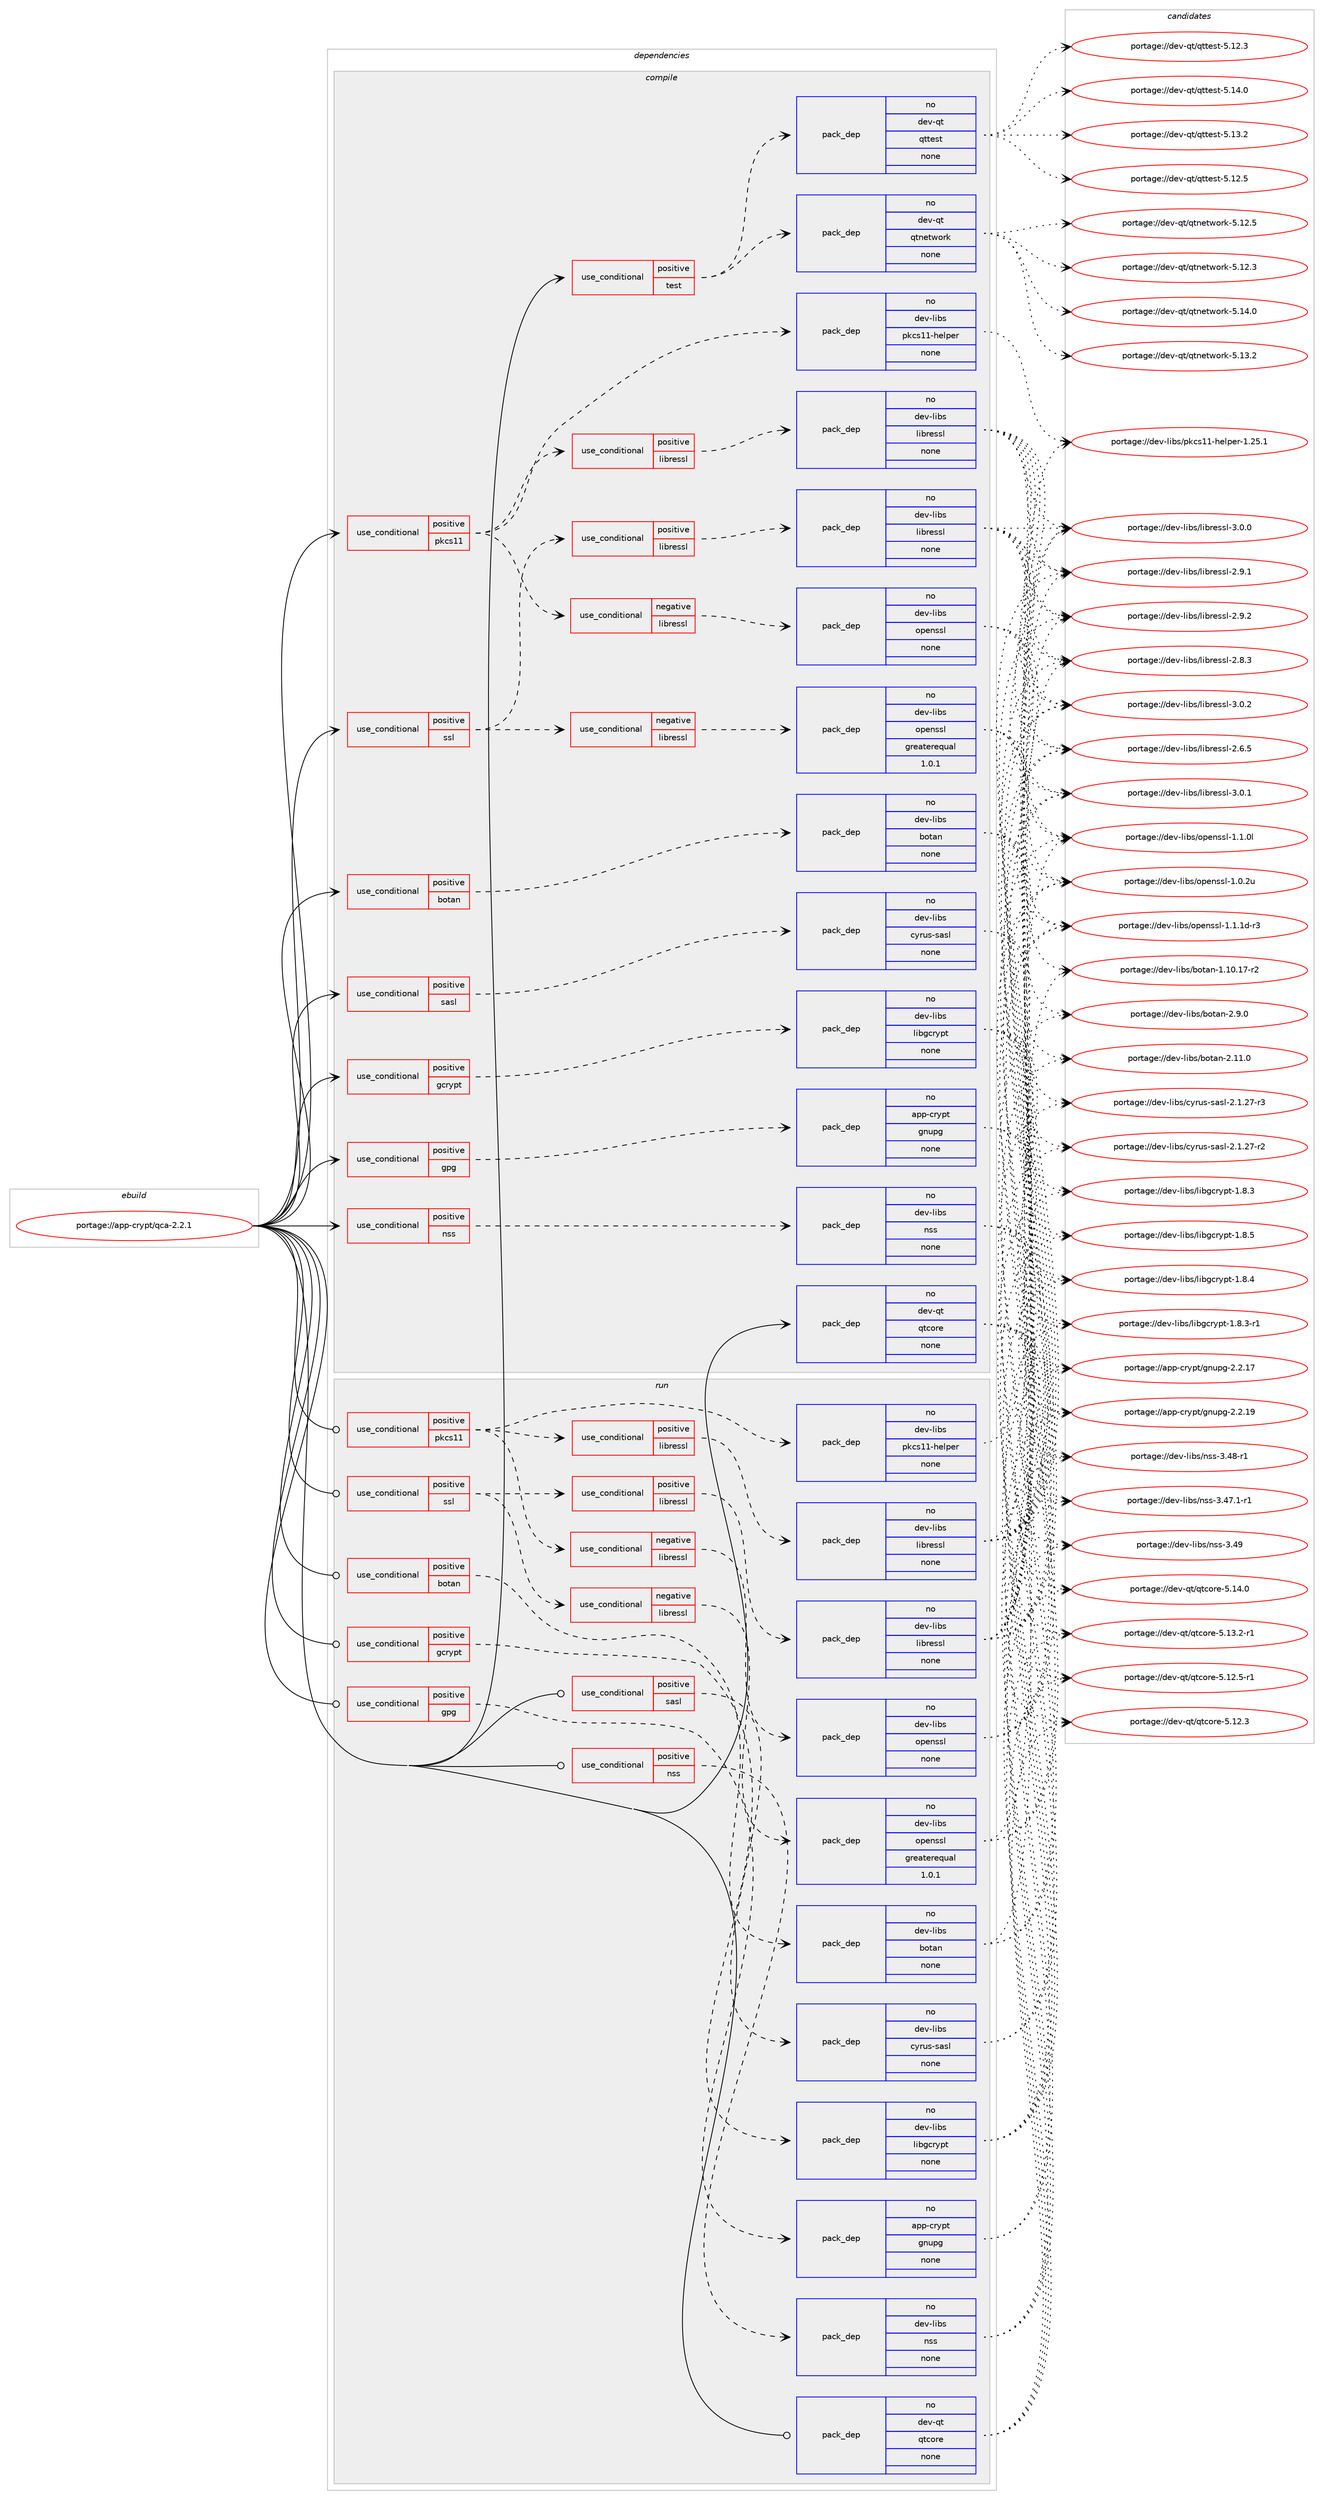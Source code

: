 digraph prolog {

# *************
# Graph options
# *************

newrank=true;
concentrate=true;
compound=true;
graph [rankdir=LR,fontname=Helvetica,fontsize=10,ranksep=1.5];#, ranksep=2.5, nodesep=0.2];
edge  [arrowhead=vee];
node  [fontname=Helvetica,fontsize=10];

# **********
# The ebuild
# **********

subgraph cluster_leftcol {
color=gray;
label=<<i>ebuild</i>>;
id [label="portage://app-crypt/qca-2.2.1", color=red, width=4, href="../app-crypt/qca-2.2.1.svg"];
}

# ****************
# The dependencies
# ****************

subgraph cluster_midcol {
color=gray;
label=<<i>dependencies</i>>;
subgraph cluster_compile {
fillcolor="#eeeeee";
style=filled;
label=<<i>compile</i>>;
subgraph cond151161 {
dependency641656 [label=<<TABLE BORDER="0" CELLBORDER="1" CELLSPACING="0" CELLPADDING="4"><TR><TD ROWSPAN="3" CELLPADDING="10">use_conditional</TD></TR><TR><TD>positive</TD></TR><TR><TD>botan</TD></TR></TABLE>>, shape=none, color=red];
subgraph pack481972 {
dependency641657 [label=<<TABLE BORDER="0" CELLBORDER="1" CELLSPACING="0" CELLPADDING="4" WIDTH="220"><TR><TD ROWSPAN="6" CELLPADDING="30">pack_dep</TD></TR><TR><TD WIDTH="110">no</TD></TR><TR><TD>dev-libs</TD></TR><TR><TD>botan</TD></TR><TR><TD>none</TD></TR><TR><TD></TD></TR></TABLE>>, shape=none, color=blue];
}
dependency641656:e -> dependency641657:w [weight=20,style="dashed",arrowhead="vee"];
}
id:e -> dependency641656:w [weight=20,style="solid",arrowhead="vee"];
subgraph cond151162 {
dependency641658 [label=<<TABLE BORDER="0" CELLBORDER="1" CELLSPACING="0" CELLPADDING="4"><TR><TD ROWSPAN="3" CELLPADDING="10">use_conditional</TD></TR><TR><TD>positive</TD></TR><TR><TD>gcrypt</TD></TR></TABLE>>, shape=none, color=red];
subgraph pack481973 {
dependency641659 [label=<<TABLE BORDER="0" CELLBORDER="1" CELLSPACING="0" CELLPADDING="4" WIDTH="220"><TR><TD ROWSPAN="6" CELLPADDING="30">pack_dep</TD></TR><TR><TD WIDTH="110">no</TD></TR><TR><TD>dev-libs</TD></TR><TR><TD>libgcrypt</TD></TR><TR><TD>none</TD></TR><TR><TD></TD></TR></TABLE>>, shape=none, color=blue];
}
dependency641658:e -> dependency641659:w [weight=20,style="dashed",arrowhead="vee"];
}
id:e -> dependency641658:w [weight=20,style="solid",arrowhead="vee"];
subgraph cond151163 {
dependency641660 [label=<<TABLE BORDER="0" CELLBORDER="1" CELLSPACING="0" CELLPADDING="4"><TR><TD ROWSPAN="3" CELLPADDING="10">use_conditional</TD></TR><TR><TD>positive</TD></TR><TR><TD>gpg</TD></TR></TABLE>>, shape=none, color=red];
subgraph pack481974 {
dependency641661 [label=<<TABLE BORDER="0" CELLBORDER="1" CELLSPACING="0" CELLPADDING="4" WIDTH="220"><TR><TD ROWSPAN="6" CELLPADDING="30">pack_dep</TD></TR><TR><TD WIDTH="110">no</TD></TR><TR><TD>app-crypt</TD></TR><TR><TD>gnupg</TD></TR><TR><TD>none</TD></TR><TR><TD></TD></TR></TABLE>>, shape=none, color=blue];
}
dependency641660:e -> dependency641661:w [weight=20,style="dashed",arrowhead="vee"];
}
id:e -> dependency641660:w [weight=20,style="solid",arrowhead="vee"];
subgraph cond151164 {
dependency641662 [label=<<TABLE BORDER="0" CELLBORDER="1" CELLSPACING="0" CELLPADDING="4"><TR><TD ROWSPAN="3" CELLPADDING="10">use_conditional</TD></TR><TR><TD>positive</TD></TR><TR><TD>nss</TD></TR></TABLE>>, shape=none, color=red];
subgraph pack481975 {
dependency641663 [label=<<TABLE BORDER="0" CELLBORDER="1" CELLSPACING="0" CELLPADDING="4" WIDTH="220"><TR><TD ROWSPAN="6" CELLPADDING="30">pack_dep</TD></TR><TR><TD WIDTH="110">no</TD></TR><TR><TD>dev-libs</TD></TR><TR><TD>nss</TD></TR><TR><TD>none</TD></TR><TR><TD></TD></TR></TABLE>>, shape=none, color=blue];
}
dependency641662:e -> dependency641663:w [weight=20,style="dashed",arrowhead="vee"];
}
id:e -> dependency641662:w [weight=20,style="solid",arrowhead="vee"];
subgraph cond151165 {
dependency641664 [label=<<TABLE BORDER="0" CELLBORDER="1" CELLSPACING="0" CELLPADDING="4"><TR><TD ROWSPAN="3" CELLPADDING="10">use_conditional</TD></TR><TR><TD>positive</TD></TR><TR><TD>pkcs11</TD></TR></TABLE>>, shape=none, color=red];
subgraph cond151166 {
dependency641665 [label=<<TABLE BORDER="0" CELLBORDER="1" CELLSPACING="0" CELLPADDING="4"><TR><TD ROWSPAN="3" CELLPADDING="10">use_conditional</TD></TR><TR><TD>negative</TD></TR><TR><TD>libressl</TD></TR></TABLE>>, shape=none, color=red];
subgraph pack481976 {
dependency641666 [label=<<TABLE BORDER="0" CELLBORDER="1" CELLSPACING="0" CELLPADDING="4" WIDTH="220"><TR><TD ROWSPAN="6" CELLPADDING="30">pack_dep</TD></TR><TR><TD WIDTH="110">no</TD></TR><TR><TD>dev-libs</TD></TR><TR><TD>openssl</TD></TR><TR><TD>none</TD></TR><TR><TD></TD></TR></TABLE>>, shape=none, color=blue];
}
dependency641665:e -> dependency641666:w [weight=20,style="dashed",arrowhead="vee"];
}
dependency641664:e -> dependency641665:w [weight=20,style="dashed",arrowhead="vee"];
subgraph cond151167 {
dependency641667 [label=<<TABLE BORDER="0" CELLBORDER="1" CELLSPACING="0" CELLPADDING="4"><TR><TD ROWSPAN="3" CELLPADDING="10">use_conditional</TD></TR><TR><TD>positive</TD></TR><TR><TD>libressl</TD></TR></TABLE>>, shape=none, color=red];
subgraph pack481977 {
dependency641668 [label=<<TABLE BORDER="0" CELLBORDER="1" CELLSPACING="0" CELLPADDING="4" WIDTH="220"><TR><TD ROWSPAN="6" CELLPADDING="30">pack_dep</TD></TR><TR><TD WIDTH="110">no</TD></TR><TR><TD>dev-libs</TD></TR><TR><TD>libressl</TD></TR><TR><TD>none</TD></TR><TR><TD></TD></TR></TABLE>>, shape=none, color=blue];
}
dependency641667:e -> dependency641668:w [weight=20,style="dashed",arrowhead="vee"];
}
dependency641664:e -> dependency641667:w [weight=20,style="dashed",arrowhead="vee"];
subgraph pack481978 {
dependency641669 [label=<<TABLE BORDER="0" CELLBORDER="1" CELLSPACING="0" CELLPADDING="4" WIDTH="220"><TR><TD ROWSPAN="6" CELLPADDING="30">pack_dep</TD></TR><TR><TD WIDTH="110">no</TD></TR><TR><TD>dev-libs</TD></TR><TR><TD>pkcs11-helper</TD></TR><TR><TD>none</TD></TR><TR><TD></TD></TR></TABLE>>, shape=none, color=blue];
}
dependency641664:e -> dependency641669:w [weight=20,style="dashed",arrowhead="vee"];
}
id:e -> dependency641664:w [weight=20,style="solid",arrowhead="vee"];
subgraph cond151168 {
dependency641670 [label=<<TABLE BORDER="0" CELLBORDER="1" CELLSPACING="0" CELLPADDING="4"><TR><TD ROWSPAN="3" CELLPADDING="10">use_conditional</TD></TR><TR><TD>positive</TD></TR><TR><TD>sasl</TD></TR></TABLE>>, shape=none, color=red];
subgraph pack481979 {
dependency641671 [label=<<TABLE BORDER="0" CELLBORDER="1" CELLSPACING="0" CELLPADDING="4" WIDTH="220"><TR><TD ROWSPAN="6" CELLPADDING="30">pack_dep</TD></TR><TR><TD WIDTH="110">no</TD></TR><TR><TD>dev-libs</TD></TR><TR><TD>cyrus-sasl</TD></TR><TR><TD>none</TD></TR><TR><TD></TD></TR></TABLE>>, shape=none, color=blue];
}
dependency641670:e -> dependency641671:w [weight=20,style="dashed",arrowhead="vee"];
}
id:e -> dependency641670:w [weight=20,style="solid",arrowhead="vee"];
subgraph cond151169 {
dependency641672 [label=<<TABLE BORDER="0" CELLBORDER="1" CELLSPACING="0" CELLPADDING="4"><TR><TD ROWSPAN="3" CELLPADDING="10">use_conditional</TD></TR><TR><TD>positive</TD></TR><TR><TD>ssl</TD></TR></TABLE>>, shape=none, color=red];
subgraph cond151170 {
dependency641673 [label=<<TABLE BORDER="0" CELLBORDER="1" CELLSPACING="0" CELLPADDING="4"><TR><TD ROWSPAN="3" CELLPADDING="10">use_conditional</TD></TR><TR><TD>negative</TD></TR><TR><TD>libressl</TD></TR></TABLE>>, shape=none, color=red];
subgraph pack481980 {
dependency641674 [label=<<TABLE BORDER="0" CELLBORDER="1" CELLSPACING="0" CELLPADDING="4" WIDTH="220"><TR><TD ROWSPAN="6" CELLPADDING="30">pack_dep</TD></TR><TR><TD WIDTH="110">no</TD></TR><TR><TD>dev-libs</TD></TR><TR><TD>openssl</TD></TR><TR><TD>greaterequal</TD></TR><TR><TD>1.0.1</TD></TR></TABLE>>, shape=none, color=blue];
}
dependency641673:e -> dependency641674:w [weight=20,style="dashed",arrowhead="vee"];
}
dependency641672:e -> dependency641673:w [weight=20,style="dashed",arrowhead="vee"];
subgraph cond151171 {
dependency641675 [label=<<TABLE BORDER="0" CELLBORDER="1" CELLSPACING="0" CELLPADDING="4"><TR><TD ROWSPAN="3" CELLPADDING="10">use_conditional</TD></TR><TR><TD>positive</TD></TR><TR><TD>libressl</TD></TR></TABLE>>, shape=none, color=red];
subgraph pack481981 {
dependency641676 [label=<<TABLE BORDER="0" CELLBORDER="1" CELLSPACING="0" CELLPADDING="4" WIDTH="220"><TR><TD ROWSPAN="6" CELLPADDING="30">pack_dep</TD></TR><TR><TD WIDTH="110">no</TD></TR><TR><TD>dev-libs</TD></TR><TR><TD>libressl</TD></TR><TR><TD>none</TD></TR><TR><TD></TD></TR></TABLE>>, shape=none, color=blue];
}
dependency641675:e -> dependency641676:w [weight=20,style="dashed",arrowhead="vee"];
}
dependency641672:e -> dependency641675:w [weight=20,style="dashed",arrowhead="vee"];
}
id:e -> dependency641672:w [weight=20,style="solid",arrowhead="vee"];
subgraph cond151172 {
dependency641677 [label=<<TABLE BORDER="0" CELLBORDER="1" CELLSPACING="0" CELLPADDING="4"><TR><TD ROWSPAN="3" CELLPADDING="10">use_conditional</TD></TR><TR><TD>positive</TD></TR><TR><TD>test</TD></TR></TABLE>>, shape=none, color=red];
subgraph pack481982 {
dependency641678 [label=<<TABLE BORDER="0" CELLBORDER="1" CELLSPACING="0" CELLPADDING="4" WIDTH="220"><TR><TD ROWSPAN="6" CELLPADDING="30">pack_dep</TD></TR><TR><TD WIDTH="110">no</TD></TR><TR><TD>dev-qt</TD></TR><TR><TD>qtnetwork</TD></TR><TR><TD>none</TD></TR><TR><TD></TD></TR></TABLE>>, shape=none, color=blue];
}
dependency641677:e -> dependency641678:w [weight=20,style="dashed",arrowhead="vee"];
subgraph pack481983 {
dependency641679 [label=<<TABLE BORDER="0" CELLBORDER="1" CELLSPACING="0" CELLPADDING="4" WIDTH="220"><TR><TD ROWSPAN="6" CELLPADDING="30">pack_dep</TD></TR><TR><TD WIDTH="110">no</TD></TR><TR><TD>dev-qt</TD></TR><TR><TD>qttest</TD></TR><TR><TD>none</TD></TR><TR><TD></TD></TR></TABLE>>, shape=none, color=blue];
}
dependency641677:e -> dependency641679:w [weight=20,style="dashed",arrowhead="vee"];
}
id:e -> dependency641677:w [weight=20,style="solid",arrowhead="vee"];
subgraph pack481984 {
dependency641680 [label=<<TABLE BORDER="0" CELLBORDER="1" CELLSPACING="0" CELLPADDING="4" WIDTH="220"><TR><TD ROWSPAN="6" CELLPADDING="30">pack_dep</TD></TR><TR><TD WIDTH="110">no</TD></TR><TR><TD>dev-qt</TD></TR><TR><TD>qtcore</TD></TR><TR><TD>none</TD></TR><TR><TD></TD></TR></TABLE>>, shape=none, color=blue];
}
id:e -> dependency641680:w [weight=20,style="solid",arrowhead="vee"];
}
subgraph cluster_compileandrun {
fillcolor="#eeeeee";
style=filled;
label=<<i>compile and run</i>>;
}
subgraph cluster_run {
fillcolor="#eeeeee";
style=filled;
label=<<i>run</i>>;
subgraph cond151173 {
dependency641681 [label=<<TABLE BORDER="0" CELLBORDER="1" CELLSPACING="0" CELLPADDING="4"><TR><TD ROWSPAN="3" CELLPADDING="10">use_conditional</TD></TR><TR><TD>positive</TD></TR><TR><TD>botan</TD></TR></TABLE>>, shape=none, color=red];
subgraph pack481985 {
dependency641682 [label=<<TABLE BORDER="0" CELLBORDER="1" CELLSPACING="0" CELLPADDING="4" WIDTH="220"><TR><TD ROWSPAN="6" CELLPADDING="30">pack_dep</TD></TR><TR><TD WIDTH="110">no</TD></TR><TR><TD>dev-libs</TD></TR><TR><TD>botan</TD></TR><TR><TD>none</TD></TR><TR><TD></TD></TR></TABLE>>, shape=none, color=blue];
}
dependency641681:e -> dependency641682:w [weight=20,style="dashed",arrowhead="vee"];
}
id:e -> dependency641681:w [weight=20,style="solid",arrowhead="odot"];
subgraph cond151174 {
dependency641683 [label=<<TABLE BORDER="0" CELLBORDER="1" CELLSPACING="0" CELLPADDING="4"><TR><TD ROWSPAN="3" CELLPADDING="10">use_conditional</TD></TR><TR><TD>positive</TD></TR><TR><TD>gcrypt</TD></TR></TABLE>>, shape=none, color=red];
subgraph pack481986 {
dependency641684 [label=<<TABLE BORDER="0" CELLBORDER="1" CELLSPACING="0" CELLPADDING="4" WIDTH="220"><TR><TD ROWSPAN="6" CELLPADDING="30">pack_dep</TD></TR><TR><TD WIDTH="110">no</TD></TR><TR><TD>dev-libs</TD></TR><TR><TD>libgcrypt</TD></TR><TR><TD>none</TD></TR><TR><TD></TD></TR></TABLE>>, shape=none, color=blue];
}
dependency641683:e -> dependency641684:w [weight=20,style="dashed",arrowhead="vee"];
}
id:e -> dependency641683:w [weight=20,style="solid",arrowhead="odot"];
subgraph cond151175 {
dependency641685 [label=<<TABLE BORDER="0" CELLBORDER="1" CELLSPACING="0" CELLPADDING="4"><TR><TD ROWSPAN="3" CELLPADDING="10">use_conditional</TD></TR><TR><TD>positive</TD></TR><TR><TD>gpg</TD></TR></TABLE>>, shape=none, color=red];
subgraph pack481987 {
dependency641686 [label=<<TABLE BORDER="0" CELLBORDER="1" CELLSPACING="0" CELLPADDING="4" WIDTH="220"><TR><TD ROWSPAN="6" CELLPADDING="30">pack_dep</TD></TR><TR><TD WIDTH="110">no</TD></TR><TR><TD>app-crypt</TD></TR><TR><TD>gnupg</TD></TR><TR><TD>none</TD></TR><TR><TD></TD></TR></TABLE>>, shape=none, color=blue];
}
dependency641685:e -> dependency641686:w [weight=20,style="dashed",arrowhead="vee"];
}
id:e -> dependency641685:w [weight=20,style="solid",arrowhead="odot"];
subgraph cond151176 {
dependency641687 [label=<<TABLE BORDER="0" CELLBORDER="1" CELLSPACING="0" CELLPADDING="4"><TR><TD ROWSPAN="3" CELLPADDING="10">use_conditional</TD></TR><TR><TD>positive</TD></TR><TR><TD>nss</TD></TR></TABLE>>, shape=none, color=red];
subgraph pack481988 {
dependency641688 [label=<<TABLE BORDER="0" CELLBORDER="1" CELLSPACING="0" CELLPADDING="4" WIDTH="220"><TR><TD ROWSPAN="6" CELLPADDING="30">pack_dep</TD></TR><TR><TD WIDTH="110">no</TD></TR><TR><TD>dev-libs</TD></TR><TR><TD>nss</TD></TR><TR><TD>none</TD></TR><TR><TD></TD></TR></TABLE>>, shape=none, color=blue];
}
dependency641687:e -> dependency641688:w [weight=20,style="dashed",arrowhead="vee"];
}
id:e -> dependency641687:w [weight=20,style="solid",arrowhead="odot"];
subgraph cond151177 {
dependency641689 [label=<<TABLE BORDER="0" CELLBORDER="1" CELLSPACING="0" CELLPADDING="4"><TR><TD ROWSPAN="3" CELLPADDING="10">use_conditional</TD></TR><TR><TD>positive</TD></TR><TR><TD>pkcs11</TD></TR></TABLE>>, shape=none, color=red];
subgraph cond151178 {
dependency641690 [label=<<TABLE BORDER="0" CELLBORDER="1" CELLSPACING="0" CELLPADDING="4"><TR><TD ROWSPAN="3" CELLPADDING="10">use_conditional</TD></TR><TR><TD>negative</TD></TR><TR><TD>libressl</TD></TR></TABLE>>, shape=none, color=red];
subgraph pack481989 {
dependency641691 [label=<<TABLE BORDER="0" CELLBORDER="1" CELLSPACING="0" CELLPADDING="4" WIDTH="220"><TR><TD ROWSPAN="6" CELLPADDING="30">pack_dep</TD></TR><TR><TD WIDTH="110">no</TD></TR><TR><TD>dev-libs</TD></TR><TR><TD>openssl</TD></TR><TR><TD>none</TD></TR><TR><TD></TD></TR></TABLE>>, shape=none, color=blue];
}
dependency641690:e -> dependency641691:w [weight=20,style="dashed",arrowhead="vee"];
}
dependency641689:e -> dependency641690:w [weight=20,style="dashed",arrowhead="vee"];
subgraph cond151179 {
dependency641692 [label=<<TABLE BORDER="0" CELLBORDER="1" CELLSPACING="0" CELLPADDING="4"><TR><TD ROWSPAN="3" CELLPADDING="10">use_conditional</TD></TR><TR><TD>positive</TD></TR><TR><TD>libressl</TD></TR></TABLE>>, shape=none, color=red];
subgraph pack481990 {
dependency641693 [label=<<TABLE BORDER="0" CELLBORDER="1" CELLSPACING="0" CELLPADDING="4" WIDTH="220"><TR><TD ROWSPAN="6" CELLPADDING="30">pack_dep</TD></TR><TR><TD WIDTH="110">no</TD></TR><TR><TD>dev-libs</TD></TR><TR><TD>libressl</TD></TR><TR><TD>none</TD></TR><TR><TD></TD></TR></TABLE>>, shape=none, color=blue];
}
dependency641692:e -> dependency641693:w [weight=20,style="dashed",arrowhead="vee"];
}
dependency641689:e -> dependency641692:w [weight=20,style="dashed",arrowhead="vee"];
subgraph pack481991 {
dependency641694 [label=<<TABLE BORDER="0" CELLBORDER="1" CELLSPACING="0" CELLPADDING="4" WIDTH="220"><TR><TD ROWSPAN="6" CELLPADDING="30">pack_dep</TD></TR><TR><TD WIDTH="110">no</TD></TR><TR><TD>dev-libs</TD></TR><TR><TD>pkcs11-helper</TD></TR><TR><TD>none</TD></TR><TR><TD></TD></TR></TABLE>>, shape=none, color=blue];
}
dependency641689:e -> dependency641694:w [weight=20,style="dashed",arrowhead="vee"];
}
id:e -> dependency641689:w [weight=20,style="solid",arrowhead="odot"];
subgraph cond151180 {
dependency641695 [label=<<TABLE BORDER="0" CELLBORDER="1" CELLSPACING="0" CELLPADDING="4"><TR><TD ROWSPAN="3" CELLPADDING="10">use_conditional</TD></TR><TR><TD>positive</TD></TR><TR><TD>sasl</TD></TR></TABLE>>, shape=none, color=red];
subgraph pack481992 {
dependency641696 [label=<<TABLE BORDER="0" CELLBORDER="1" CELLSPACING="0" CELLPADDING="4" WIDTH="220"><TR><TD ROWSPAN="6" CELLPADDING="30">pack_dep</TD></TR><TR><TD WIDTH="110">no</TD></TR><TR><TD>dev-libs</TD></TR><TR><TD>cyrus-sasl</TD></TR><TR><TD>none</TD></TR><TR><TD></TD></TR></TABLE>>, shape=none, color=blue];
}
dependency641695:e -> dependency641696:w [weight=20,style="dashed",arrowhead="vee"];
}
id:e -> dependency641695:w [weight=20,style="solid",arrowhead="odot"];
subgraph cond151181 {
dependency641697 [label=<<TABLE BORDER="0" CELLBORDER="1" CELLSPACING="0" CELLPADDING="4"><TR><TD ROWSPAN="3" CELLPADDING="10">use_conditional</TD></TR><TR><TD>positive</TD></TR><TR><TD>ssl</TD></TR></TABLE>>, shape=none, color=red];
subgraph cond151182 {
dependency641698 [label=<<TABLE BORDER="0" CELLBORDER="1" CELLSPACING="0" CELLPADDING="4"><TR><TD ROWSPAN="3" CELLPADDING="10">use_conditional</TD></TR><TR><TD>negative</TD></TR><TR><TD>libressl</TD></TR></TABLE>>, shape=none, color=red];
subgraph pack481993 {
dependency641699 [label=<<TABLE BORDER="0" CELLBORDER="1" CELLSPACING="0" CELLPADDING="4" WIDTH="220"><TR><TD ROWSPAN="6" CELLPADDING="30">pack_dep</TD></TR><TR><TD WIDTH="110">no</TD></TR><TR><TD>dev-libs</TD></TR><TR><TD>openssl</TD></TR><TR><TD>greaterequal</TD></TR><TR><TD>1.0.1</TD></TR></TABLE>>, shape=none, color=blue];
}
dependency641698:e -> dependency641699:w [weight=20,style="dashed",arrowhead="vee"];
}
dependency641697:e -> dependency641698:w [weight=20,style="dashed",arrowhead="vee"];
subgraph cond151183 {
dependency641700 [label=<<TABLE BORDER="0" CELLBORDER="1" CELLSPACING="0" CELLPADDING="4"><TR><TD ROWSPAN="3" CELLPADDING="10">use_conditional</TD></TR><TR><TD>positive</TD></TR><TR><TD>libressl</TD></TR></TABLE>>, shape=none, color=red];
subgraph pack481994 {
dependency641701 [label=<<TABLE BORDER="0" CELLBORDER="1" CELLSPACING="0" CELLPADDING="4" WIDTH="220"><TR><TD ROWSPAN="6" CELLPADDING="30">pack_dep</TD></TR><TR><TD WIDTH="110">no</TD></TR><TR><TD>dev-libs</TD></TR><TR><TD>libressl</TD></TR><TR><TD>none</TD></TR><TR><TD></TD></TR></TABLE>>, shape=none, color=blue];
}
dependency641700:e -> dependency641701:w [weight=20,style="dashed",arrowhead="vee"];
}
dependency641697:e -> dependency641700:w [weight=20,style="dashed",arrowhead="vee"];
}
id:e -> dependency641697:w [weight=20,style="solid",arrowhead="odot"];
subgraph pack481995 {
dependency641702 [label=<<TABLE BORDER="0" CELLBORDER="1" CELLSPACING="0" CELLPADDING="4" WIDTH="220"><TR><TD ROWSPAN="6" CELLPADDING="30">pack_dep</TD></TR><TR><TD WIDTH="110">no</TD></TR><TR><TD>dev-qt</TD></TR><TR><TD>qtcore</TD></TR><TR><TD>none</TD></TR><TR><TD></TD></TR></TABLE>>, shape=none, color=blue];
}
id:e -> dependency641702:w [weight=20,style="solid",arrowhead="odot"];
}
}

# **************
# The candidates
# **************

subgraph cluster_choices {
rank=same;
color=gray;
label=<<i>candidates</i>>;

subgraph choice481972 {
color=black;
nodesep=1;
choice1001011184510810598115479811111697110455046574648 [label="portage://dev-libs/botan-2.9.0", color=red, width=4,href="../dev-libs/botan-2.9.0.svg"];
choice100101118451081059811547981111169711045504649494648 [label="portage://dev-libs/botan-2.11.0", color=red, width=4,href="../dev-libs/botan-2.11.0.svg"];
choice100101118451081059811547981111169711045494649484649554511450 [label="portage://dev-libs/botan-1.10.17-r2", color=red, width=4,href="../dev-libs/botan-1.10.17-r2.svg"];
dependency641657:e -> choice1001011184510810598115479811111697110455046574648:w [style=dotted,weight="100"];
dependency641657:e -> choice100101118451081059811547981111169711045504649494648:w [style=dotted,weight="100"];
dependency641657:e -> choice100101118451081059811547981111169711045494649484649554511450:w [style=dotted,weight="100"];
}
subgraph choice481973 {
color=black;
nodesep=1;
choice1001011184510810598115471081059810399114121112116454946564653 [label="portage://dev-libs/libgcrypt-1.8.5", color=red, width=4,href="../dev-libs/libgcrypt-1.8.5.svg"];
choice1001011184510810598115471081059810399114121112116454946564652 [label="portage://dev-libs/libgcrypt-1.8.4", color=red, width=4,href="../dev-libs/libgcrypt-1.8.4.svg"];
choice10010111845108105981154710810598103991141211121164549465646514511449 [label="portage://dev-libs/libgcrypt-1.8.3-r1", color=red, width=4,href="../dev-libs/libgcrypt-1.8.3-r1.svg"];
choice1001011184510810598115471081059810399114121112116454946564651 [label="portage://dev-libs/libgcrypt-1.8.3", color=red, width=4,href="../dev-libs/libgcrypt-1.8.3.svg"];
dependency641659:e -> choice1001011184510810598115471081059810399114121112116454946564653:w [style=dotted,weight="100"];
dependency641659:e -> choice1001011184510810598115471081059810399114121112116454946564652:w [style=dotted,weight="100"];
dependency641659:e -> choice10010111845108105981154710810598103991141211121164549465646514511449:w [style=dotted,weight="100"];
dependency641659:e -> choice1001011184510810598115471081059810399114121112116454946564651:w [style=dotted,weight="100"];
}
subgraph choice481974 {
color=black;
nodesep=1;
choice9711211245991141211121164710311011711210345504650464957 [label="portage://app-crypt/gnupg-2.2.19", color=red, width=4,href="../app-crypt/gnupg-2.2.19.svg"];
choice9711211245991141211121164710311011711210345504650464955 [label="portage://app-crypt/gnupg-2.2.17", color=red, width=4,href="../app-crypt/gnupg-2.2.17.svg"];
dependency641661:e -> choice9711211245991141211121164710311011711210345504650464957:w [style=dotted,weight="100"];
dependency641661:e -> choice9711211245991141211121164710311011711210345504650464955:w [style=dotted,weight="100"];
}
subgraph choice481975 {
color=black;
nodesep=1;
choice1001011184510810598115471101151154551465257 [label="portage://dev-libs/nss-3.49", color=red, width=4,href="../dev-libs/nss-3.49.svg"];
choice10010111845108105981154711011511545514652564511449 [label="portage://dev-libs/nss-3.48-r1", color=red, width=4,href="../dev-libs/nss-3.48-r1.svg"];
choice100101118451081059811547110115115455146525546494511449 [label="portage://dev-libs/nss-3.47.1-r1", color=red, width=4,href="../dev-libs/nss-3.47.1-r1.svg"];
dependency641663:e -> choice1001011184510810598115471101151154551465257:w [style=dotted,weight="100"];
dependency641663:e -> choice10010111845108105981154711011511545514652564511449:w [style=dotted,weight="100"];
dependency641663:e -> choice100101118451081059811547110115115455146525546494511449:w [style=dotted,weight="100"];
}
subgraph choice481976 {
color=black;
nodesep=1;
choice1001011184510810598115471111121011101151151084549464946491004511451 [label="portage://dev-libs/openssl-1.1.1d-r3", color=red, width=4,href="../dev-libs/openssl-1.1.1d-r3.svg"];
choice100101118451081059811547111112101110115115108454946494648108 [label="portage://dev-libs/openssl-1.1.0l", color=red, width=4,href="../dev-libs/openssl-1.1.0l.svg"];
choice100101118451081059811547111112101110115115108454946484650117 [label="portage://dev-libs/openssl-1.0.2u", color=red, width=4,href="../dev-libs/openssl-1.0.2u.svg"];
dependency641666:e -> choice1001011184510810598115471111121011101151151084549464946491004511451:w [style=dotted,weight="100"];
dependency641666:e -> choice100101118451081059811547111112101110115115108454946494648108:w [style=dotted,weight="100"];
dependency641666:e -> choice100101118451081059811547111112101110115115108454946484650117:w [style=dotted,weight="100"];
}
subgraph choice481977 {
color=black;
nodesep=1;
choice10010111845108105981154710810598114101115115108455146484650 [label="portage://dev-libs/libressl-3.0.2", color=red, width=4,href="../dev-libs/libressl-3.0.2.svg"];
choice10010111845108105981154710810598114101115115108455146484649 [label="portage://dev-libs/libressl-3.0.1", color=red, width=4,href="../dev-libs/libressl-3.0.1.svg"];
choice10010111845108105981154710810598114101115115108455146484648 [label="portage://dev-libs/libressl-3.0.0", color=red, width=4,href="../dev-libs/libressl-3.0.0.svg"];
choice10010111845108105981154710810598114101115115108455046574650 [label="portage://dev-libs/libressl-2.9.2", color=red, width=4,href="../dev-libs/libressl-2.9.2.svg"];
choice10010111845108105981154710810598114101115115108455046574649 [label="portage://dev-libs/libressl-2.9.1", color=red, width=4,href="../dev-libs/libressl-2.9.1.svg"];
choice10010111845108105981154710810598114101115115108455046564651 [label="portage://dev-libs/libressl-2.8.3", color=red, width=4,href="../dev-libs/libressl-2.8.3.svg"];
choice10010111845108105981154710810598114101115115108455046544653 [label="portage://dev-libs/libressl-2.6.5", color=red, width=4,href="../dev-libs/libressl-2.6.5.svg"];
dependency641668:e -> choice10010111845108105981154710810598114101115115108455146484650:w [style=dotted,weight="100"];
dependency641668:e -> choice10010111845108105981154710810598114101115115108455146484649:w [style=dotted,weight="100"];
dependency641668:e -> choice10010111845108105981154710810598114101115115108455146484648:w [style=dotted,weight="100"];
dependency641668:e -> choice10010111845108105981154710810598114101115115108455046574650:w [style=dotted,weight="100"];
dependency641668:e -> choice10010111845108105981154710810598114101115115108455046574649:w [style=dotted,weight="100"];
dependency641668:e -> choice10010111845108105981154710810598114101115115108455046564651:w [style=dotted,weight="100"];
dependency641668:e -> choice10010111845108105981154710810598114101115115108455046544653:w [style=dotted,weight="100"];
}
subgraph choice481978 {
color=black;
nodesep=1;
choice1001011184510810598115471121079911549494510410110811210111445494650534649 [label="portage://dev-libs/pkcs11-helper-1.25.1", color=red, width=4,href="../dev-libs/pkcs11-helper-1.25.1.svg"];
dependency641669:e -> choice1001011184510810598115471121079911549494510410110811210111445494650534649:w [style=dotted,weight="100"];
}
subgraph choice481979 {
color=black;
nodesep=1;
choice100101118451081059811547991211141171154511597115108455046494650554511451 [label="portage://dev-libs/cyrus-sasl-2.1.27-r3", color=red, width=4,href="../dev-libs/cyrus-sasl-2.1.27-r3.svg"];
choice100101118451081059811547991211141171154511597115108455046494650554511450 [label="portage://dev-libs/cyrus-sasl-2.1.27-r2", color=red, width=4,href="../dev-libs/cyrus-sasl-2.1.27-r2.svg"];
dependency641671:e -> choice100101118451081059811547991211141171154511597115108455046494650554511451:w [style=dotted,weight="100"];
dependency641671:e -> choice100101118451081059811547991211141171154511597115108455046494650554511450:w [style=dotted,weight="100"];
}
subgraph choice481980 {
color=black;
nodesep=1;
choice1001011184510810598115471111121011101151151084549464946491004511451 [label="portage://dev-libs/openssl-1.1.1d-r3", color=red, width=4,href="../dev-libs/openssl-1.1.1d-r3.svg"];
choice100101118451081059811547111112101110115115108454946494648108 [label="portage://dev-libs/openssl-1.1.0l", color=red, width=4,href="../dev-libs/openssl-1.1.0l.svg"];
choice100101118451081059811547111112101110115115108454946484650117 [label="portage://dev-libs/openssl-1.0.2u", color=red, width=4,href="../dev-libs/openssl-1.0.2u.svg"];
dependency641674:e -> choice1001011184510810598115471111121011101151151084549464946491004511451:w [style=dotted,weight="100"];
dependency641674:e -> choice100101118451081059811547111112101110115115108454946494648108:w [style=dotted,weight="100"];
dependency641674:e -> choice100101118451081059811547111112101110115115108454946484650117:w [style=dotted,weight="100"];
}
subgraph choice481981 {
color=black;
nodesep=1;
choice10010111845108105981154710810598114101115115108455146484650 [label="portage://dev-libs/libressl-3.0.2", color=red, width=4,href="../dev-libs/libressl-3.0.2.svg"];
choice10010111845108105981154710810598114101115115108455146484649 [label="portage://dev-libs/libressl-3.0.1", color=red, width=4,href="../dev-libs/libressl-3.0.1.svg"];
choice10010111845108105981154710810598114101115115108455146484648 [label="portage://dev-libs/libressl-3.0.0", color=red, width=4,href="../dev-libs/libressl-3.0.0.svg"];
choice10010111845108105981154710810598114101115115108455046574650 [label="portage://dev-libs/libressl-2.9.2", color=red, width=4,href="../dev-libs/libressl-2.9.2.svg"];
choice10010111845108105981154710810598114101115115108455046574649 [label="portage://dev-libs/libressl-2.9.1", color=red, width=4,href="../dev-libs/libressl-2.9.1.svg"];
choice10010111845108105981154710810598114101115115108455046564651 [label="portage://dev-libs/libressl-2.8.3", color=red, width=4,href="../dev-libs/libressl-2.8.3.svg"];
choice10010111845108105981154710810598114101115115108455046544653 [label="portage://dev-libs/libressl-2.6.5", color=red, width=4,href="../dev-libs/libressl-2.6.5.svg"];
dependency641676:e -> choice10010111845108105981154710810598114101115115108455146484650:w [style=dotted,weight="100"];
dependency641676:e -> choice10010111845108105981154710810598114101115115108455146484649:w [style=dotted,weight="100"];
dependency641676:e -> choice10010111845108105981154710810598114101115115108455146484648:w [style=dotted,weight="100"];
dependency641676:e -> choice10010111845108105981154710810598114101115115108455046574650:w [style=dotted,weight="100"];
dependency641676:e -> choice10010111845108105981154710810598114101115115108455046574649:w [style=dotted,weight="100"];
dependency641676:e -> choice10010111845108105981154710810598114101115115108455046564651:w [style=dotted,weight="100"];
dependency641676:e -> choice10010111845108105981154710810598114101115115108455046544653:w [style=dotted,weight="100"];
}
subgraph choice481982 {
color=black;
nodesep=1;
choice100101118451131164711311611010111611911111410745534649524648 [label="portage://dev-qt/qtnetwork-5.14.0", color=red, width=4,href="../dev-qt/qtnetwork-5.14.0.svg"];
choice100101118451131164711311611010111611911111410745534649514650 [label="portage://dev-qt/qtnetwork-5.13.2", color=red, width=4,href="../dev-qt/qtnetwork-5.13.2.svg"];
choice100101118451131164711311611010111611911111410745534649504653 [label="portage://dev-qt/qtnetwork-5.12.5", color=red, width=4,href="../dev-qt/qtnetwork-5.12.5.svg"];
choice100101118451131164711311611010111611911111410745534649504651 [label="portage://dev-qt/qtnetwork-5.12.3", color=red, width=4,href="../dev-qt/qtnetwork-5.12.3.svg"];
dependency641678:e -> choice100101118451131164711311611010111611911111410745534649524648:w [style=dotted,weight="100"];
dependency641678:e -> choice100101118451131164711311611010111611911111410745534649514650:w [style=dotted,weight="100"];
dependency641678:e -> choice100101118451131164711311611010111611911111410745534649504653:w [style=dotted,weight="100"];
dependency641678:e -> choice100101118451131164711311611010111611911111410745534649504651:w [style=dotted,weight="100"];
}
subgraph choice481983 {
color=black;
nodesep=1;
choice100101118451131164711311611610111511645534649524648 [label="portage://dev-qt/qttest-5.14.0", color=red, width=4,href="../dev-qt/qttest-5.14.0.svg"];
choice100101118451131164711311611610111511645534649514650 [label="portage://dev-qt/qttest-5.13.2", color=red, width=4,href="../dev-qt/qttest-5.13.2.svg"];
choice100101118451131164711311611610111511645534649504653 [label="portage://dev-qt/qttest-5.12.5", color=red, width=4,href="../dev-qt/qttest-5.12.5.svg"];
choice100101118451131164711311611610111511645534649504651 [label="portage://dev-qt/qttest-5.12.3", color=red, width=4,href="../dev-qt/qttest-5.12.3.svg"];
dependency641679:e -> choice100101118451131164711311611610111511645534649524648:w [style=dotted,weight="100"];
dependency641679:e -> choice100101118451131164711311611610111511645534649514650:w [style=dotted,weight="100"];
dependency641679:e -> choice100101118451131164711311611610111511645534649504653:w [style=dotted,weight="100"];
dependency641679:e -> choice100101118451131164711311611610111511645534649504651:w [style=dotted,weight="100"];
}
subgraph choice481984 {
color=black;
nodesep=1;
choice10010111845113116471131169911111410145534649524648 [label="portage://dev-qt/qtcore-5.14.0", color=red, width=4,href="../dev-qt/qtcore-5.14.0.svg"];
choice100101118451131164711311699111114101455346495146504511449 [label="portage://dev-qt/qtcore-5.13.2-r1", color=red, width=4,href="../dev-qt/qtcore-5.13.2-r1.svg"];
choice100101118451131164711311699111114101455346495046534511449 [label="portage://dev-qt/qtcore-5.12.5-r1", color=red, width=4,href="../dev-qt/qtcore-5.12.5-r1.svg"];
choice10010111845113116471131169911111410145534649504651 [label="portage://dev-qt/qtcore-5.12.3", color=red, width=4,href="../dev-qt/qtcore-5.12.3.svg"];
dependency641680:e -> choice10010111845113116471131169911111410145534649524648:w [style=dotted,weight="100"];
dependency641680:e -> choice100101118451131164711311699111114101455346495146504511449:w [style=dotted,weight="100"];
dependency641680:e -> choice100101118451131164711311699111114101455346495046534511449:w [style=dotted,weight="100"];
dependency641680:e -> choice10010111845113116471131169911111410145534649504651:w [style=dotted,weight="100"];
}
subgraph choice481985 {
color=black;
nodesep=1;
choice1001011184510810598115479811111697110455046574648 [label="portage://dev-libs/botan-2.9.0", color=red, width=4,href="../dev-libs/botan-2.9.0.svg"];
choice100101118451081059811547981111169711045504649494648 [label="portage://dev-libs/botan-2.11.0", color=red, width=4,href="../dev-libs/botan-2.11.0.svg"];
choice100101118451081059811547981111169711045494649484649554511450 [label="portage://dev-libs/botan-1.10.17-r2", color=red, width=4,href="../dev-libs/botan-1.10.17-r2.svg"];
dependency641682:e -> choice1001011184510810598115479811111697110455046574648:w [style=dotted,weight="100"];
dependency641682:e -> choice100101118451081059811547981111169711045504649494648:w [style=dotted,weight="100"];
dependency641682:e -> choice100101118451081059811547981111169711045494649484649554511450:w [style=dotted,weight="100"];
}
subgraph choice481986 {
color=black;
nodesep=1;
choice1001011184510810598115471081059810399114121112116454946564653 [label="portage://dev-libs/libgcrypt-1.8.5", color=red, width=4,href="../dev-libs/libgcrypt-1.8.5.svg"];
choice1001011184510810598115471081059810399114121112116454946564652 [label="portage://dev-libs/libgcrypt-1.8.4", color=red, width=4,href="../dev-libs/libgcrypt-1.8.4.svg"];
choice10010111845108105981154710810598103991141211121164549465646514511449 [label="portage://dev-libs/libgcrypt-1.8.3-r1", color=red, width=4,href="../dev-libs/libgcrypt-1.8.3-r1.svg"];
choice1001011184510810598115471081059810399114121112116454946564651 [label="portage://dev-libs/libgcrypt-1.8.3", color=red, width=4,href="../dev-libs/libgcrypt-1.8.3.svg"];
dependency641684:e -> choice1001011184510810598115471081059810399114121112116454946564653:w [style=dotted,weight="100"];
dependency641684:e -> choice1001011184510810598115471081059810399114121112116454946564652:w [style=dotted,weight="100"];
dependency641684:e -> choice10010111845108105981154710810598103991141211121164549465646514511449:w [style=dotted,weight="100"];
dependency641684:e -> choice1001011184510810598115471081059810399114121112116454946564651:w [style=dotted,weight="100"];
}
subgraph choice481987 {
color=black;
nodesep=1;
choice9711211245991141211121164710311011711210345504650464957 [label="portage://app-crypt/gnupg-2.2.19", color=red, width=4,href="../app-crypt/gnupg-2.2.19.svg"];
choice9711211245991141211121164710311011711210345504650464955 [label="portage://app-crypt/gnupg-2.2.17", color=red, width=4,href="../app-crypt/gnupg-2.2.17.svg"];
dependency641686:e -> choice9711211245991141211121164710311011711210345504650464957:w [style=dotted,weight="100"];
dependency641686:e -> choice9711211245991141211121164710311011711210345504650464955:w [style=dotted,weight="100"];
}
subgraph choice481988 {
color=black;
nodesep=1;
choice1001011184510810598115471101151154551465257 [label="portage://dev-libs/nss-3.49", color=red, width=4,href="../dev-libs/nss-3.49.svg"];
choice10010111845108105981154711011511545514652564511449 [label="portage://dev-libs/nss-3.48-r1", color=red, width=4,href="../dev-libs/nss-3.48-r1.svg"];
choice100101118451081059811547110115115455146525546494511449 [label="portage://dev-libs/nss-3.47.1-r1", color=red, width=4,href="../dev-libs/nss-3.47.1-r1.svg"];
dependency641688:e -> choice1001011184510810598115471101151154551465257:w [style=dotted,weight="100"];
dependency641688:e -> choice10010111845108105981154711011511545514652564511449:w [style=dotted,weight="100"];
dependency641688:e -> choice100101118451081059811547110115115455146525546494511449:w [style=dotted,weight="100"];
}
subgraph choice481989 {
color=black;
nodesep=1;
choice1001011184510810598115471111121011101151151084549464946491004511451 [label="portage://dev-libs/openssl-1.1.1d-r3", color=red, width=4,href="../dev-libs/openssl-1.1.1d-r3.svg"];
choice100101118451081059811547111112101110115115108454946494648108 [label="portage://dev-libs/openssl-1.1.0l", color=red, width=4,href="../dev-libs/openssl-1.1.0l.svg"];
choice100101118451081059811547111112101110115115108454946484650117 [label="portage://dev-libs/openssl-1.0.2u", color=red, width=4,href="../dev-libs/openssl-1.0.2u.svg"];
dependency641691:e -> choice1001011184510810598115471111121011101151151084549464946491004511451:w [style=dotted,weight="100"];
dependency641691:e -> choice100101118451081059811547111112101110115115108454946494648108:w [style=dotted,weight="100"];
dependency641691:e -> choice100101118451081059811547111112101110115115108454946484650117:w [style=dotted,weight="100"];
}
subgraph choice481990 {
color=black;
nodesep=1;
choice10010111845108105981154710810598114101115115108455146484650 [label="portage://dev-libs/libressl-3.0.2", color=red, width=4,href="../dev-libs/libressl-3.0.2.svg"];
choice10010111845108105981154710810598114101115115108455146484649 [label="portage://dev-libs/libressl-3.0.1", color=red, width=4,href="../dev-libs/libressl-3.0.1.svg"];
choice10010111845108105981154710810598114101115115108455146484648 [label="portage://dev-libs/libressl-3.0.0", color=red, width=4,href="../dev-libs/libressl-3.0.0.svg"];
choice10010111845108105981154710810598114101115115108455046574650 [label="portage://dev-libs/libressl-2.9.2", color=red, width=4,href="../dev-libs/libressl-2.9.2.svg"];
choice10010111845108105981154710810598114101115115108455046574649 [label="portage://dev-libs/libressl-2.9.1", color=red, width=4,href="../dev-libs/libressl-2.9.1.svg"];
choice10010111845108105981154710810598114101115115108455046564651 [label="portage://dev-libs/libressl-2.8.3", color=red, width=4,href="../dev-libs/libressl-2.8.3.svg"];
choice10010111845108105981154710810598114101115115108455046544653 [label="portage://dev-libs/libressl-2.6.5", color=red, width=4,href="../dev-libs/libressl-2.6.5.svg"];
dependency641693:e -> choice10010111845108105981154710810598114101115115108455146484650:w [style=dotted,weight="100"];
dependency641693:e -> choice10010111845108105981154710810598114101115115108455146484649:w [style=dotted,weight="100"];
dependency641693:e -> choice10010111845108105981154710810598114101115115108455146484648:w [style=dotted,weight="100"];
dependency641693:e -> choice10010111845108105981154710810598114101115115108455046574650:w [style=dotted,weight="100"];
dependency641693:e -> choice10010111845108105981154710810598114101115115108455046574649:w [style=dotted,weight="100"];
dependency641693:e -> choice10010111845108105981154710810598114101115115108455046564651:w [style=dotted,weight="100"];
dependency641693:e -> choice10010111845108105981154710810598114101115115108455046544653:w [style=dotted,weight="100"];
}
subgraph choice481991 {
color=black;
nodesep=1;
choice1001011184510810598115471121079911549494510410110811210111445494650534649 [label="portage://dev-libs/pkcs11-helper-1.25.1", color=red, width=4,href="../dev-libs/pkcs11-helper-1.25.1.svg"];
dependency641694:e -> choice1001011184510810598115471121079911549494510410110811210111445494650534649:w [style=dotted,weight="100"];
}
subgraph choice481992 {
color=black;
nodesep=1;
choice100101118451081059811547991211141171154511597115108455046494650554511451 [label="portage://dev-libs/cyrus-sasl-2.1.27-r3", color=red, width=4,href="../dev-libs/cyrus-sasl-2.1.27-r3.svg"];
choice100101118451081059811547991211141171154511597115108455046494650554511450 [label="portage://dev-libs/cyrus-sasl-2.1.27-r2", color=red, width=4,href="../dev-libs/cyrus-sasl-2.1.27-r2.svg"];
dependency641696:e -> choice100101118451081059811547991211141171154511597115108455046494650554511451:w [style=dotted,weight="100"];
dependency641696:e -> choice100101118451081059811547991211141171154511597115108455046494650554511450:w [style=dotted,weight="100"];
}
subgraph choice481993 {
color=black;
nodesep=1;
choice1001011184510810598115471111121011101151151084549464946491004511451 [label="portage://dev-libs/openssl-1.1.1d-r3", color=red, width=4,href="../dev-libs/openssl-1.1.1d-r3.svg"];
choice100101118451081059811547111112101110115115108454946494648108 [label="portage://dev-libs/openssl-1.1.0l", color=red, width=4,href="../dev-libs/openssl-1.1.0l.svg"];
choice100101118451081059811547111112101110115115108454946484650117 [label="portage://dev-libs/openssl-1.0.2u", color=red, width=4,href="../dev-libs/openssl-1.0.2u.svg"];
dependency641699:e -> choice1001011184510810598115471111121011101151151084549464946491004511451:w [style=dotted,weight="100"];
dependency641699:e -> choice100101118451081059811547111112101110115115108454946494648108:w [style=dotted,weight="100"];
dependency641699:e -> choice100101118451081059811547111112101110115115108454946484650117:w [style=dotted,weight="100"];
}
subgraph choice481994 {
color=black;
nodesep=1;
choice10010111845108105981154710810598114101115115108455146484650 [label="portage://dev-libs/libressl-3.0.2", color=red, width=4,href="../dev-libs/libressl-3.0.2.svg"];
choice10010111845108105981154710810598114101115115108455146484649 [label="portage://dev-libs/libressl-3.0.1", color=red, width=4,href="../dev-libs/libressl-3.0.1.svg"];
choice10010111845108105981154710810598114101115115108455146484648 [label="portage://dev-libs/libressl-3.0.0", color=red, width=4,href="../dev-libs/libressl-3.0.0.svg"];
choice10010111845108105981154710810598114101115115108455046574650 [label="portage://dev-libs/libressl-2.9.2", color=red, width=4,href="../dev-libs/libressl-2.9.2.svg"];
choice10010111845108105981154710810598114101115115108455046574649 [label="portage://dev-libs/libressl-2.9.1", color=red, width=4,href="../dev-libs/libressl-2.9.1.svg"];
choice10010111845108105981154710810598114101115115108455046564651 [label="portage://dev-libs/libressl-2.8.3", color=red, width=4,href="../dev-libs/libressl-2.8.3.svg"];
choice10010111845108105981154710810598114101115115108455046544653 [label="portage://dev-libs/libressl-2.6.5", color=red, width=4,href="../dev-libs/libressl-2.6.5.svg"];
dependency641701:e -> choice10010111845108105981154710810598114101115115108455146484650:w [style=dotted,weight="100"];
dependency641701:e -> choice10010111845108105981154710810598114101115115108455146484649:w [style=dotted,weight="100"];
dependency641701:e -> choice10010111845108105981154710810598114101115115108455146484648:w [style=dotted,weight="100"];
dependency641701:e -> choice10010111845108105981154710810598114101115115108455046574650:w [style=dotted,weight="100"];
dependency641701:e -> choice10010111845108105981154710810598114101115115108455046574649:w [style=dotted,weight="100"];
dependency641701:e -> choice10010111845108105981154710810598114101115115108455046564651:w [style=dotted,weight="100"];
dependency641701:e -> choice10010111845108105981154710810598114101115115108455046544653:w [style=dotted,weight="100"];
}
subgraph choice481995 {
color=black;
nodesep=1;
choice10010111845113116471131169911111410145534649524648 [label="portage://dev-qt/qtcore-5.14.0", color=red, width=4,href="../dev-qt/qtcore-5.14.0.svg"];
choice100101118451131164711311699111114101455346495146504511449 [label="portage://dev-qt/qtcore-5.13.2-r1", color=red, width=4,href="../dev-qt/qtcore-5.13.2-r1.svg"];
choice100101118451131164711311699111114101455346495046534511449 [label="portage://dev-qt/qtcore-5.12.5-r1", color=red, width=4,href="../dev-qt/qtcore-5.12.5-r1.svg"];
choice10010111845113116471131169911111410145534649504651 [label="portage://dev-qt/qtcore-5.12.3", color=red, width=4,href="../dev-qt/qtcore-5.12.3.svg"];
dependency641702:e -> choice10010111845113116471131169911111410145534649524648:w [style=dotted,weight="100"];
dependency641702:e -> choice100101118451131164711311699111114101455346495146504511449:w [style=dotted,weight="100"];
dependency641702:e -> choice100101118451131164711311699111114101455346495046534511449:w [style=dotted,weight="100"];
dependency641702:e -> choice10010111845113116471131169911111410145534649504651:w [style=dotted,weight="100"];
}
}

}
